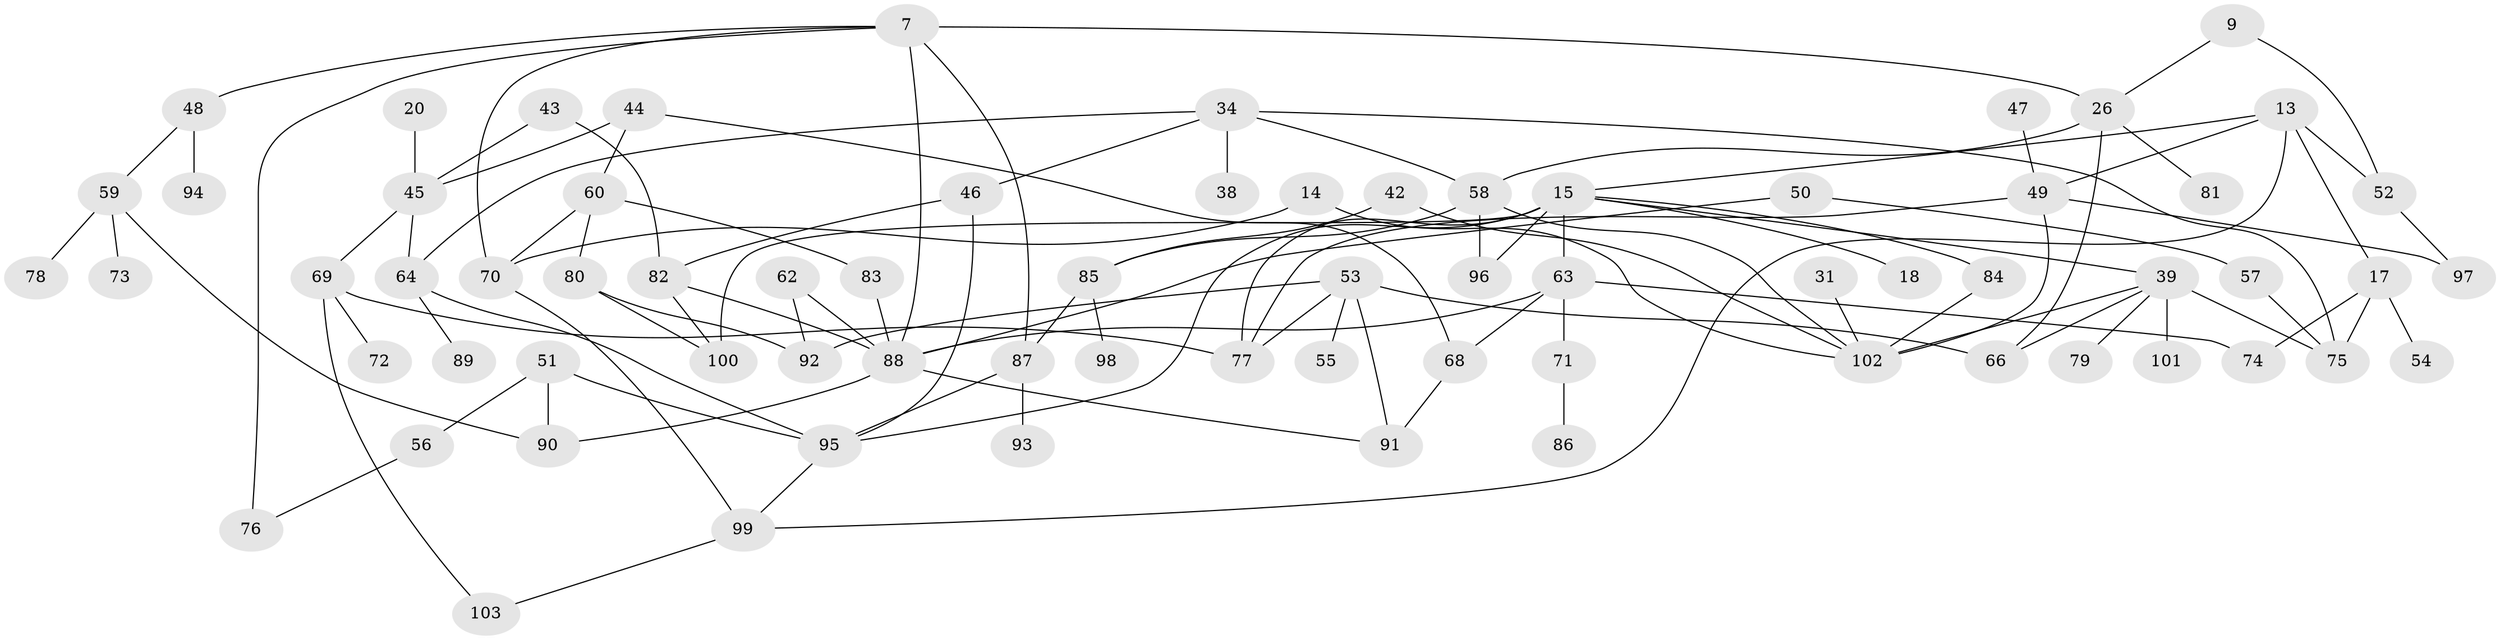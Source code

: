 // original degree distribution, {5: 0.05825242718446602, 4: 0.17475728155339806, 6: 0.02912621359223301, 3: 0.2524271844660194, 7: 0.02912621359223301, 2: 0.2524271844660194, 1: 0.20388349514563106}
// Generated by graph-tools (version 1.1) at 2025/45/03/04/25 21:45:56]
// undirected, 72 vertices, 108 edges
graph export_dot {
graph [start="1"]
  node [color=gray90,style=filled];
  7;
  9;
  13;
  14;
  15 [super="+12"];
  17;
  18;
  20;
  26 [super="+4"];
  31;
  34 [super="+6"];
  38;
  39 [super="+27+28"];
  42;
  43;
  44 [super="+40"];
  45 [super="+16"];
  46;
  47;
  48 [super="+36"];
  49 [super="+35+32"];
  50;
  51;
  52 [super="+25"];
  53;
  54;
  55;
  56;
  57;
  58 [super="+1"];
  59;
  60;
  62;
  63 [super="+23"];
  64 [super="+19"];
  66 [super="+5"];
  68 [super="+29"];
  69;
  70;
  71;
  72;
  73;
  74;
  75 [super="+65"];
  76;
  77;
  78;
  79;
  80;
  81;
  82;
  83;
  84;
  85;
  86;
  87;
  88 [super="+37+61"];
  89;
  90;
  91;
  92;
  93;
  94;
  95 [super="+30"];
  96;
  97;
  98;
  99;
  100 [super="+67"];
  101;
  102 [super="+33+11+22"];
  103;
  7 -- 26 [weight=2];
  7 -- 76;
  7 -- 87;
  7 -- 70;
  7 -- 88;
  7 -- 48;
  9 -- 52;
  9 -- 26;
  13 -- 17;
  13 -- 52 [weight=2];
  13 -- 99;
  13 -- 15;
  13 -- 49;
  14 -- 70;
  14 -- 102;
  15 -- 18;
  15 -- 84;
  15 -- 100 [weight=3];
  15 -- 96;
  15 -- 77;
  15 -- 63;
  15 -- 39;
  15 -- 95;
  17 -- 54;
  17 -- 75 [weight=2];
  17 -- 74;
  20 -- 45;
  26 -- 81;
  26 -- 66;
  26 -- 58;
  31 -- 102;
  34 -- 38;
  34 -- 75;
  34 -- 46;
  34 -- 58;
  34 -- 64;
  39 -- 79;
  39 -- 101;
  39 -- 102 [weight=2];
  39 -- 66;
  39 -- 75;
  42 -- 85;
  42 -- 102;
  43 -- 82;
  43 -- 45;
  44 -- 60;
  44 -- 45;
  44 -- 68;
  45 -- 69;
  45 -- 64;
  46 -- 82;
  46 -- 95;
  47 -- 49;
  48 -- 59;
  48 -- 94;
  49 -- 97;
  49 -- 102;
  49 -- 77;
  50 -- 57;
  50 -- 88;
  51 -- 56;
  51 -- 90;
  51 -- 95;
  52 -- 97;
  53 -- 55;
  53 -- 77;
  53 -- 92;
  53 -- 91;
  53 -- 66;
  56 -- 76;
  57 -- 75;
  58 -- 96;
  58 -- 85;
  58 -- 102;
  59 -- 73;
  59 -- 78;
  59 -- 90;
  60 -- 70;
  60 -- 83;
  60 -- 80;
  62 -- 92;
  62 -- 88;
  63 -- 71;
  63 -- 74;
  63 -- 68;
  63 -- 88 [weight=2];
  64 -- 89;
  64 -- 95;
  68 -- 91;
  69 -- 72;
  69 -- 103;
  69 -- 77;
  70 -- 99;
  71 -- 86;
  80 -- 92;
  80 -- 100;
  82 -- 100;
  82 -- 88;
  83 -- 88;
  84 -- 102;
  85 -- 98;
  85 -- 87;
  87 -- 93;
  87 -- 95;
  88 -- 91;
  88 -- 90;
  95 -- 99;
  99 -- 103;
}
